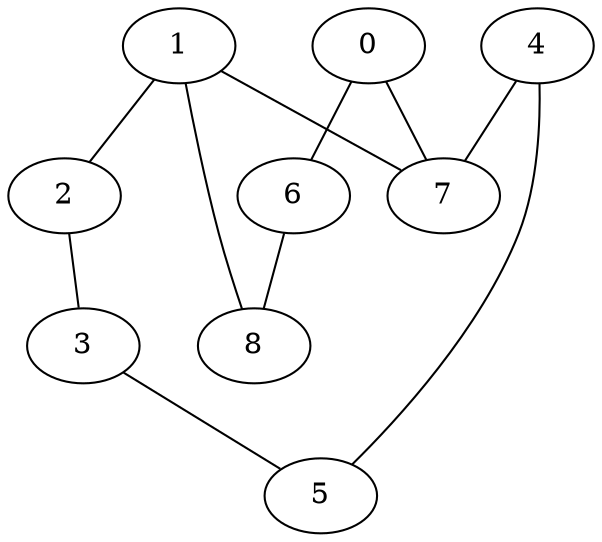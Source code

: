 graph "sampletest150-mod4_image1.bmp" {
	0	 [type=corner,
		x=4,
		y=448];
	7	 [type=intersection,
		x=22,
		y=464];
	0 -- 7	 [angle0=".73",
		frequency=1,
		type0=line];
	6	 [type=corner,
		x=20,
		y="-23"];
	0 -- 6	 [angle0="-1.54",
		frequency=1,
		type0=line];
	1	 [type=intersection,
		x=515,
		y=456];
	2	 [type=corner,
		x=516,
		y=483];
	1 -- 2	 [angle0="1.53",
		frequency=1,
		type0=line];
	1 -- 7	 [angle0="-.02",
		frequency=1,
		type0=line];
	8	 [type=corner,
		x=499,
		y="-1"];
	1 -- 8	 [angle0="1.54",
		frequency=1,
		type0=line];
	3	 [type=corner,
		x=517,
		y=538];
	2 -- 3	 [angle0="1.55",
		frequency=1,
		type0=line];
	5	 [type=corner,
		x=7,
		y=523];
	3 -- 5	 [angle0=".03",
		frequency=1,
		type0=line];
	4	 [type=corner,
		x=0,
		y=478];
	4 -- 5	 [angle0="1.42",
		frequency=1,
		type0=line];
	4 -- 7	 [angle0="-.57",
		frequency=1,
		type0=line];
	6 -- 8	 [angle0=".05",
		frequency=1,
		type0=line];
}
